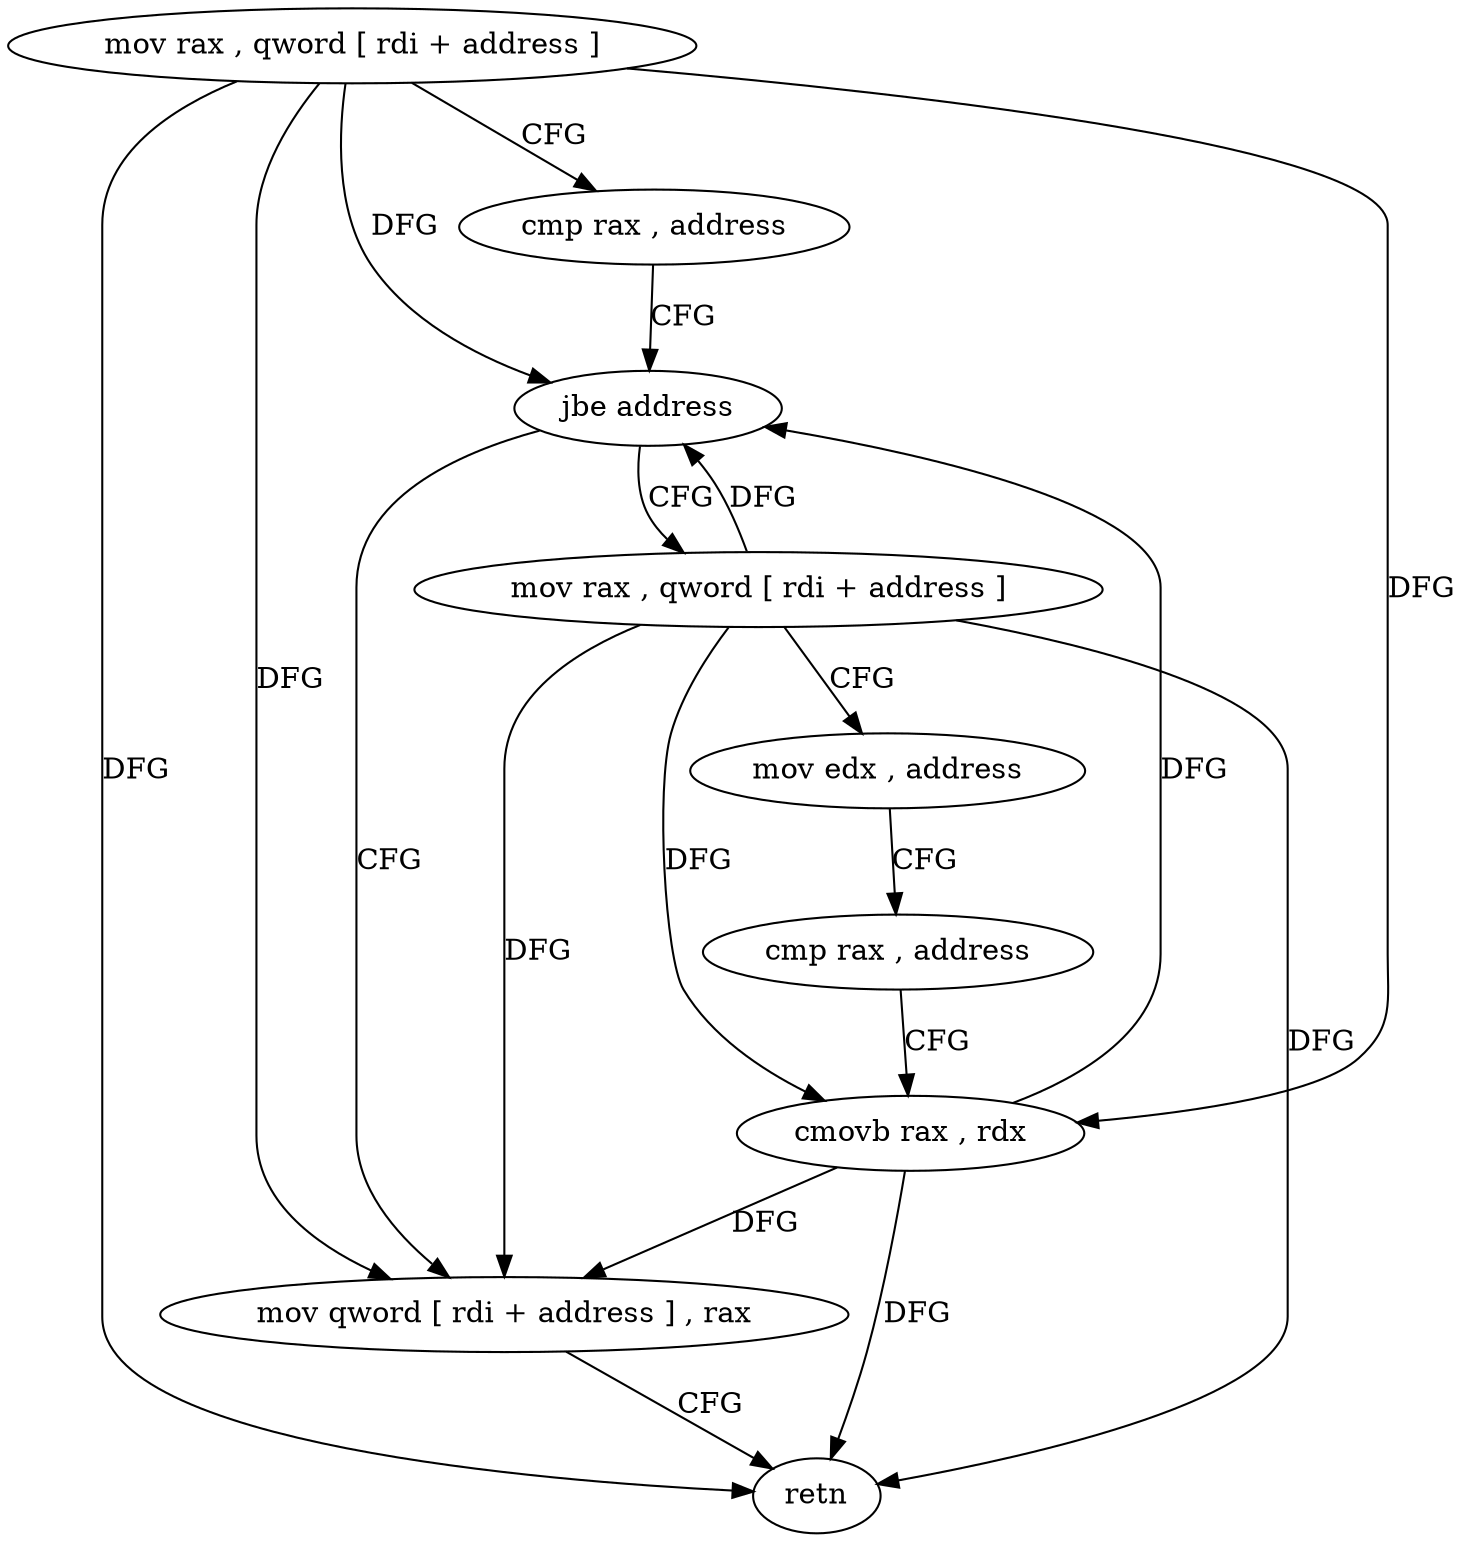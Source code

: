 digraph "func" {
"4260496" [label = "mov rax , qword [ rdi + address ]" ]
"4260500" [label = "cmp rax , address" ]
"4260506" [label = "jbe address" ]
"4260527" [label = "mov qword [ rdi + address ] , rax" ]
"4260508" [label = "mov rax , qword [ rdi + address ]" ]
"4260531" [label = "retn" ]
"4260512" [label = "mov edx , address" ]
"4260517" [label = "cmp rax , address" ]
"4260523" [label = "cmovb rax , rdx" ]
"4260496" -> "4260500" [ label = "CFG" ]
"4260496" -> "4260506" [ label = "DFG" ]
"4260496" -> "4260527" [ label = "DFG" ]
"4260496" -> "4260531" [ label = "DFG" ]
"4260496" -> "4260523" [ label = "DFG" ]
"4260500" -> "4260506" [ label = "CFG" ]
"4260506" -> "4260527" [ label = "CFG" ]
"4260506" -> "4260508" [ label = "CFG" ]
"4260527" -> "4260531" [ label = "CFG" ]
"4260508" -> "4260512" [ label = "CFG" ]
"4260508" -> "4260506" [ label = "DFG" ]
"4260508" -> "4260527" [ label = "DFG" ]
"4260508" -> "4260531" [ label = "DFG" ]
"4260508" -> "4260523" [ label = "DFG" ]
"4260512" -> "4260517" [ label = "CFG" ]
"4260517" -> "4260523" [ label = "CFG" ]
"4260523" -> "4260527" [ label = "DFG" ]
"4260523" -> "4260506" [ label = "DFG" ]
"4260523" -> "4260531" [ label = "DFG" ]
}
